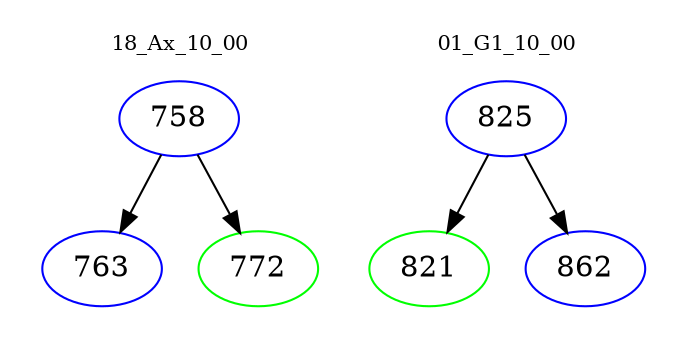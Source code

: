digraph{
subgraph cluster_0 {
color = white
label = "18_Ax_10_00";
fontsize=10;
T0_758 [label="758", color="blue"]
T0_758 -> T0_763 [color="black"]
T0_763 [label="763", color="blue"]
T0_758 -> T0_772 [color="black"]
T0_772 [label="772", color="green"]
}
subgraph cluster_1 {
color = white
label = "01_G1_10_00";
fontsize=10;
T1_825 [label="825", color="blue"]
T1_825 -> T1_821 [color="black"]
T1_821 [label="821", color="green"]
T1_825 -> T1_862 [color="black"]
T1_862 [label="862", color="blue"]
}
}
